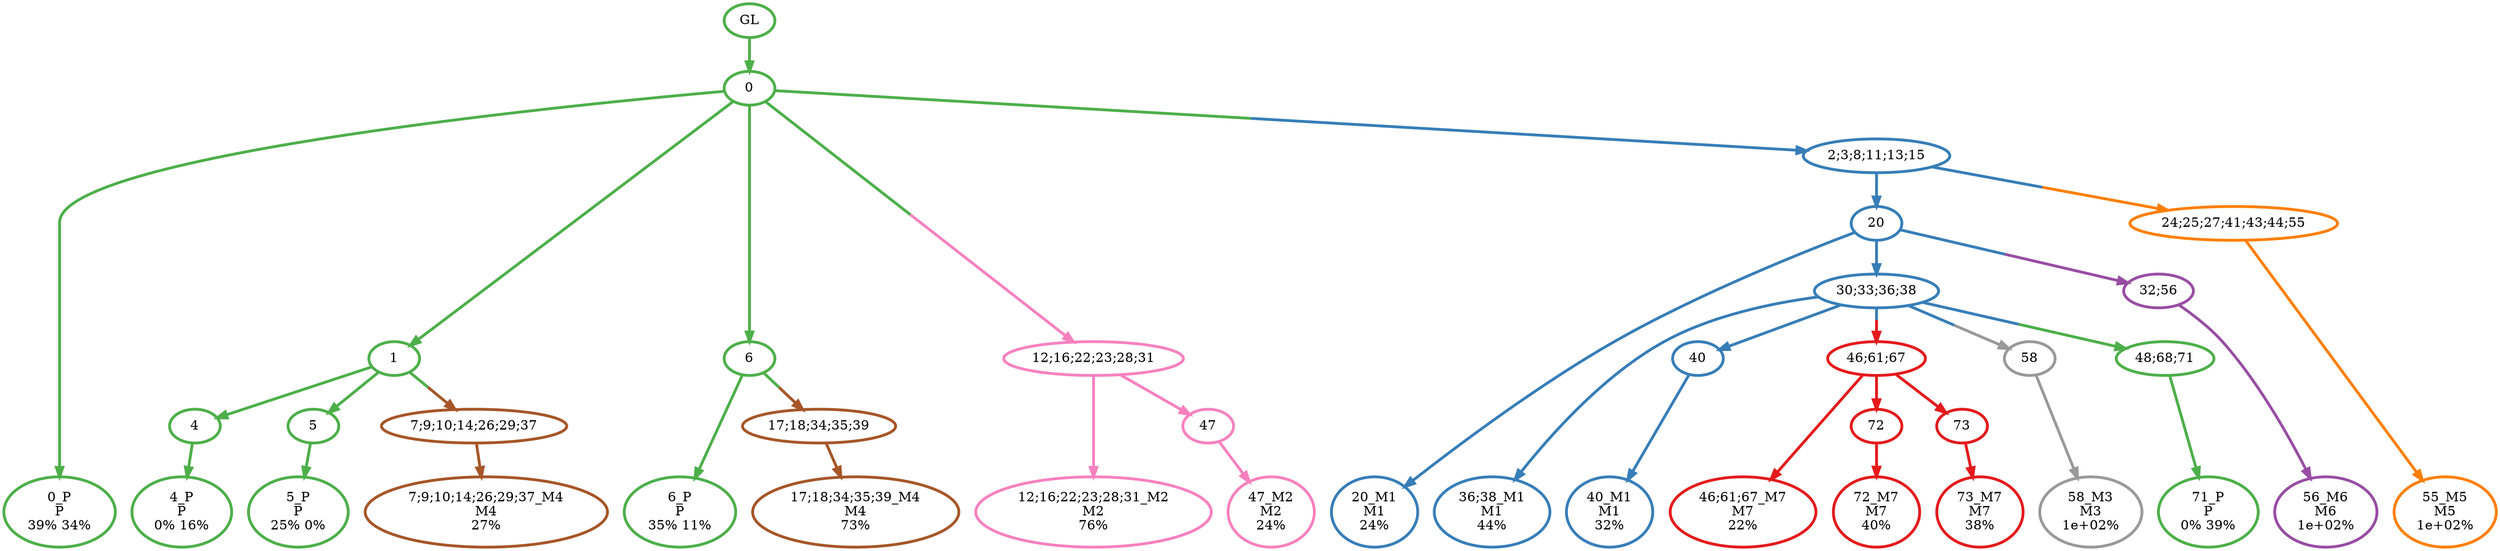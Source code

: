 digraph T {
	{
		rank=same
		36 [penwidth=3,colorscheme=set19,color=3,label="0_P\nP\n39% 34%"]
		33 [penwidth=3,colorscheme=set19,color=3,label="4_P\nP\n0% 16%"]
		31 [penwidth=3,colorscheme=set19,color=3,label="5_P\nP\n25% 0%"]
		28 [penwidth=3,colorscheme=set19,color=3,label="71_P\nP\n0% 39%"]
		26 [penwidth=3,colorscheme=set19,color=3,label="6_P\nP\n35% 11%"]
		25 [penwidth=3,colorscheme=set19,color=2,label="20_M1\nM1\n24%"]
		24 [penwidth=3,colorscheme=set19,color=2,label="36;38_M1\nM1\n44%"]
		22 [penwidth=3,colorscheme=set19,color=2,label="40_M1\nM1\n32%"]
		21 [penwidth=3,colorscheme=set19,color=8,label="12;16;22;23;28;31_M2\nM2\n76%"]
		19 [penwidth=3,colorscheme=set19,color=8,label="47_M2\nM2\n24%"]
		18 [penwidth=3,colorscheme=set19,color=9,label="58_M3\nM3\n1e+02%"]
		17 [penwidth=3,colorscheme=set19,color=7,label="7;9;10;14;26;29;37_M4\nM4\n27%"]
		16 [penwidth=3,colorscheme=set19,color=7,label="17;18;34;35;39_M4\nM4\n73%"]
		15 [penwidth=3,colorscheme=set19,color=5,label="55_M5\nM5\n1e+02%"]
		14 [penwidth=3,colorscheme=set19,color=4,label="56_M6\nM6\n1e+02%"]
		13 [penwidth=3,colorscheme=set19,color=1,label="46;61;67_M7\nM7\n22%"]
		11 [penwidth=3,colorscheme=set19,color=1,label="72_M7\nM7\n40%"]
		9 [penwidth=3,colorscheme=set19,color=1,label="73_M7\nM7\n38%"]
	}
	38 [penwidth=3,colorscheme=set19,color=3,label="GL"]
	37 [penwidth=3,colorscheme=set19,color=3,label="0"]
	35 [penwidth=3,colorscheme=set19,color=3,label="1"]
	34 [penwidth=3,colorscheme=set19,color=3,label="4"]
	32 [penwidth=3,colorscheme=set19,color=3,label="5"]
	30 [penwidth=3,colorscheme=set19,color=2,label="20"]
	29 [penwidth=3,colorscheme=set19,color=2,label="30;33;36;38"]
	27 [penwidth=3,colorscheme=set19,color=3,label="6"]
	23 [penwidth=3,colorscheme=set19,color=2,label="40"]
	20 [penwidth=3,colorscheme=set19,color=8,label="47"]
	12 [penwidth=3,colorscheme=set19,color=1,label="72"]
	10 [penwidth=3,colorscheme=set19,color=1,label="73"]
	8 [penwidth=3,colorscheme=set19,color=1,label="46;61;67"]
	7 [penwidth=3,colorscheme=set19,color=9,label="58"]
	6 [penwidth=3,colorscheme=set19,color=3,label="48;68;71"]
	5 [penwidth=3,colorscheme=set19,color=4,label="32;56"]
	4 [penwidth=3,colorscheme=set19,color=5,label="24;25;27;41;43;44;55"]
	3 [penwidth=3,colorscheme=set19,color=7,label="17;18;34;35;39"]
	2 [penwidth=3,colorscheme=set19,color=7,label="7;9;10;14;26;29;37"]
	1 [penwidth=3,colorscheme=set19,color=8,label="12;16;22;23;28;31"]
	0 [penwidth=3,colorscheme=set19,color=2,label="2;3;8;11;13;15"]
	38 -> 37 [penwidth=3,colorscheme=set19,color=3]
	37 -> 36 [penwidth=3,colorscheme=set19,color=3]
	37 -> 35 [penwidth=3,colorscheme=set19,color=3]
	37 -> 27 [penwidth=3,colorscheme=set19,color=3]
	37 -> 1 [penwidth=3,colorscheme=set19,color="3;0.5:8"]
	37 -> 0 [penwidth=3,colorscheme=set19,color="3;0.5:2"]
	35 -> 34 [penwidth=3,colorscheme=set19,color=3]
	35 -> 32 [penwidth=3,colorscheme=set19,color=3]
	35 -> 2 [penwidth=3,colorscheme=set19,color="3;0.5:7"]
	34 -> 33 [penwidth=3,colorscheme=set19,color=3]
	32 -> 31 [penwidth=3,colorscheme=set19,color=3]
	30 -> 25 [penwidth=3,colorscheme=set19,color=2]
	30 -> 29 [penwidth=3,colorscheme=set19,color=2]
	30 -> 5 [penwidth=3,colorscheme=set19,color="2;0.5:4"]
	29 -> 24 [penwidth=3,colorscheme=set19,color=2]
	29 -> 23 [penwidth=3,colorscheme=set19,color=2]
	29 -> 8 [penwidth=3,colorscheme=set19,color="2;0.5:1"]
	29 -> 7 [penwidth=3,colorscheme=set19,color="2;0.5:9"]
	29 -> 6 [penwidth=3,colorscheme=set19,color="2;0.5:3"]
	27 -> 26 [penwidth=3,colorscheme=set19,color=3]
	27 -> 3 [penwidth=3,colorscheme=set19,color="3;0.5:7"]
	23 -> 22 [penwidth=3,colorscheme=set19,color=2]
	20 -> 19 [penwidth=3,colorscheme=set19,color=8]
	12 -> 11 [penwidth=3,colorscheme=set19,color=1]
	10 -> 9 [penwidth=3,colorscheme=set19,color=1]
	8 -> 13 [penwidth=3,colorscheme=set19,color=1]
	8 -> 12 [penwidth=3,colorscheme=set19,color=1]
	8 -> 10 [penwidth=3,colorscheme=set19,color=1]
	7 -> 18 [penwidth=3,colorscheme=set19,color=9]
	6 -> 28 [penwidth=3,colorscheme=set19,color=3]
	5 -> 14 [penwidth=3,colorscheme=set19,color=4]
	4 -> 15 [penwidth=3,colorscheme=set19,color=5]
	3 -> 16 [penwidth=3,colorscheme=set19,color=7]
	2 -> 17 [penwidth=3,colorscheme=set19,color=7]
	1 -> 21 [penwidth=3,colorscheme=set19,color=8]
	1 -> 20 [penwidth=3,colorscheme=set19,color=8]
	0 -> 30 [penwidth=3,colorscheme=set19,color=2]
	0 -> 4 [penwidth=3,colorscheme=set19,color="2;0.5:5"]
}
